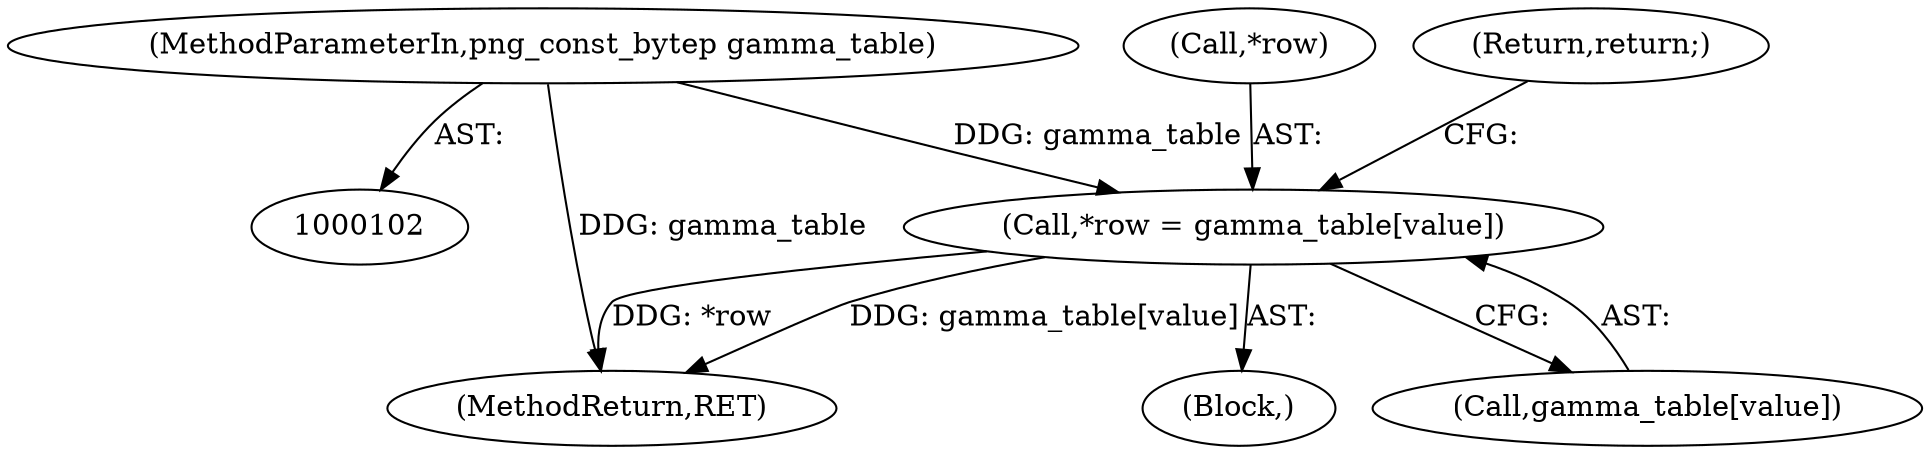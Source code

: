 digraph "0_Android_9d4853418ab2f754c2b63e091c29c5529b8b86ca_19@array" {
"1000228" [label="(Call,*row = gamma_table[value])"];
"1000108" [label="(MethodParameterIn,png_const_bytep gamma_table)"];
"1000249" [label="(MethodReturn,RET)"];
"1000153" [label="(Block,)"];
"1000229" [label="(Call,*row)"];
"1000231" [label="(Call,gamma_table[value])"];
"1000234" [label="(Return,return;)"];
"1000228" [label="(Call,*row = gamma_table[value])"];
"1000108" [label="(MethodParameterIn,png_const_bytep gamma_table)"];
"1000228" -> "1000153"  [label="AST: "];
"1000228" -> "1000231"  [label="CFG: "];
"1000229" -> "1000228"  [label="AST: "];
"1000231" -> "1000228"  [label="AST: "];
"1000234" -> "1000228"  [label="CFG: "];
"1000228" -> "1000249"  [label="DDG: gamma_table[value]"];
"1000228" -> "1000249"  [label="DDG: *row"];
"1000108" -> "1000228"  [label="DDG: gamma_table"];
"1000108" -> "1000102"  [label="AST: "];
"1000108" -> "1000249"  [label="DDG: gamma_table"];
}

